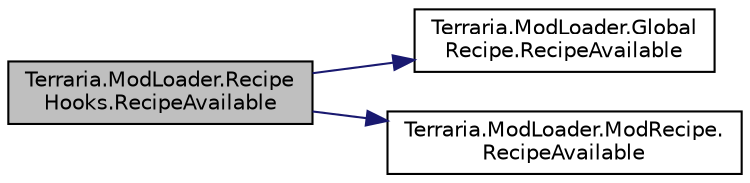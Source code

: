 digraph "Terraria.ModLoader.RecipeHooks.RecipeAvailable"
{
  edge [fontname="Helvetica",fontsize="10",labelfontname="Helvetica",labelfontsize="10"];
  node [fontname="Helvetica",fontsize="10",shape=record];
  rankdir="LR";
  Node4 [label="Terraria.ModLoader.Recipe\lHooks.RecipeAvailable",height=0.2,width=0.4,color="black", fillcolor="grey75", style="filled", fontcolor="black"];
  Node4 -> Node5 [color="midnightblue",fontsize="10",style="solid",fontname="Helvetica"];
  Node5 [label="Terraria.ModLoader.Global\lRecipe.RecipeAvailable",height=0.2,width=0.4,color="black", fillcolor="white", style="filled",URL="$class_terraria_1_1_mod_loader_1_1_global_recipe.html#a96e12ce0bce30827d81e4307182aa889",tooltip="Whether or not the conditions are met for the given recipe to be available for the player to use..."];
  Node4 -> Node6 [color="midnightblue",fontsize="10",style="solid",fontname="Helvetica"];
  Node6 [label="Terraria.ModLoader.ModRecipe.\lRecipeAvailable",height=0.2,width=0.4,color="black", fillcolor="white", style="filled",URL="$class_terraria_1_1_mod_loader_1_1_mod_recipe.html#a80e0b6b341f9454917ff7fe5ac81b0f6",tooltip="Whether or not the conditions are met for this recipe to be available for the player to use..."];
}
